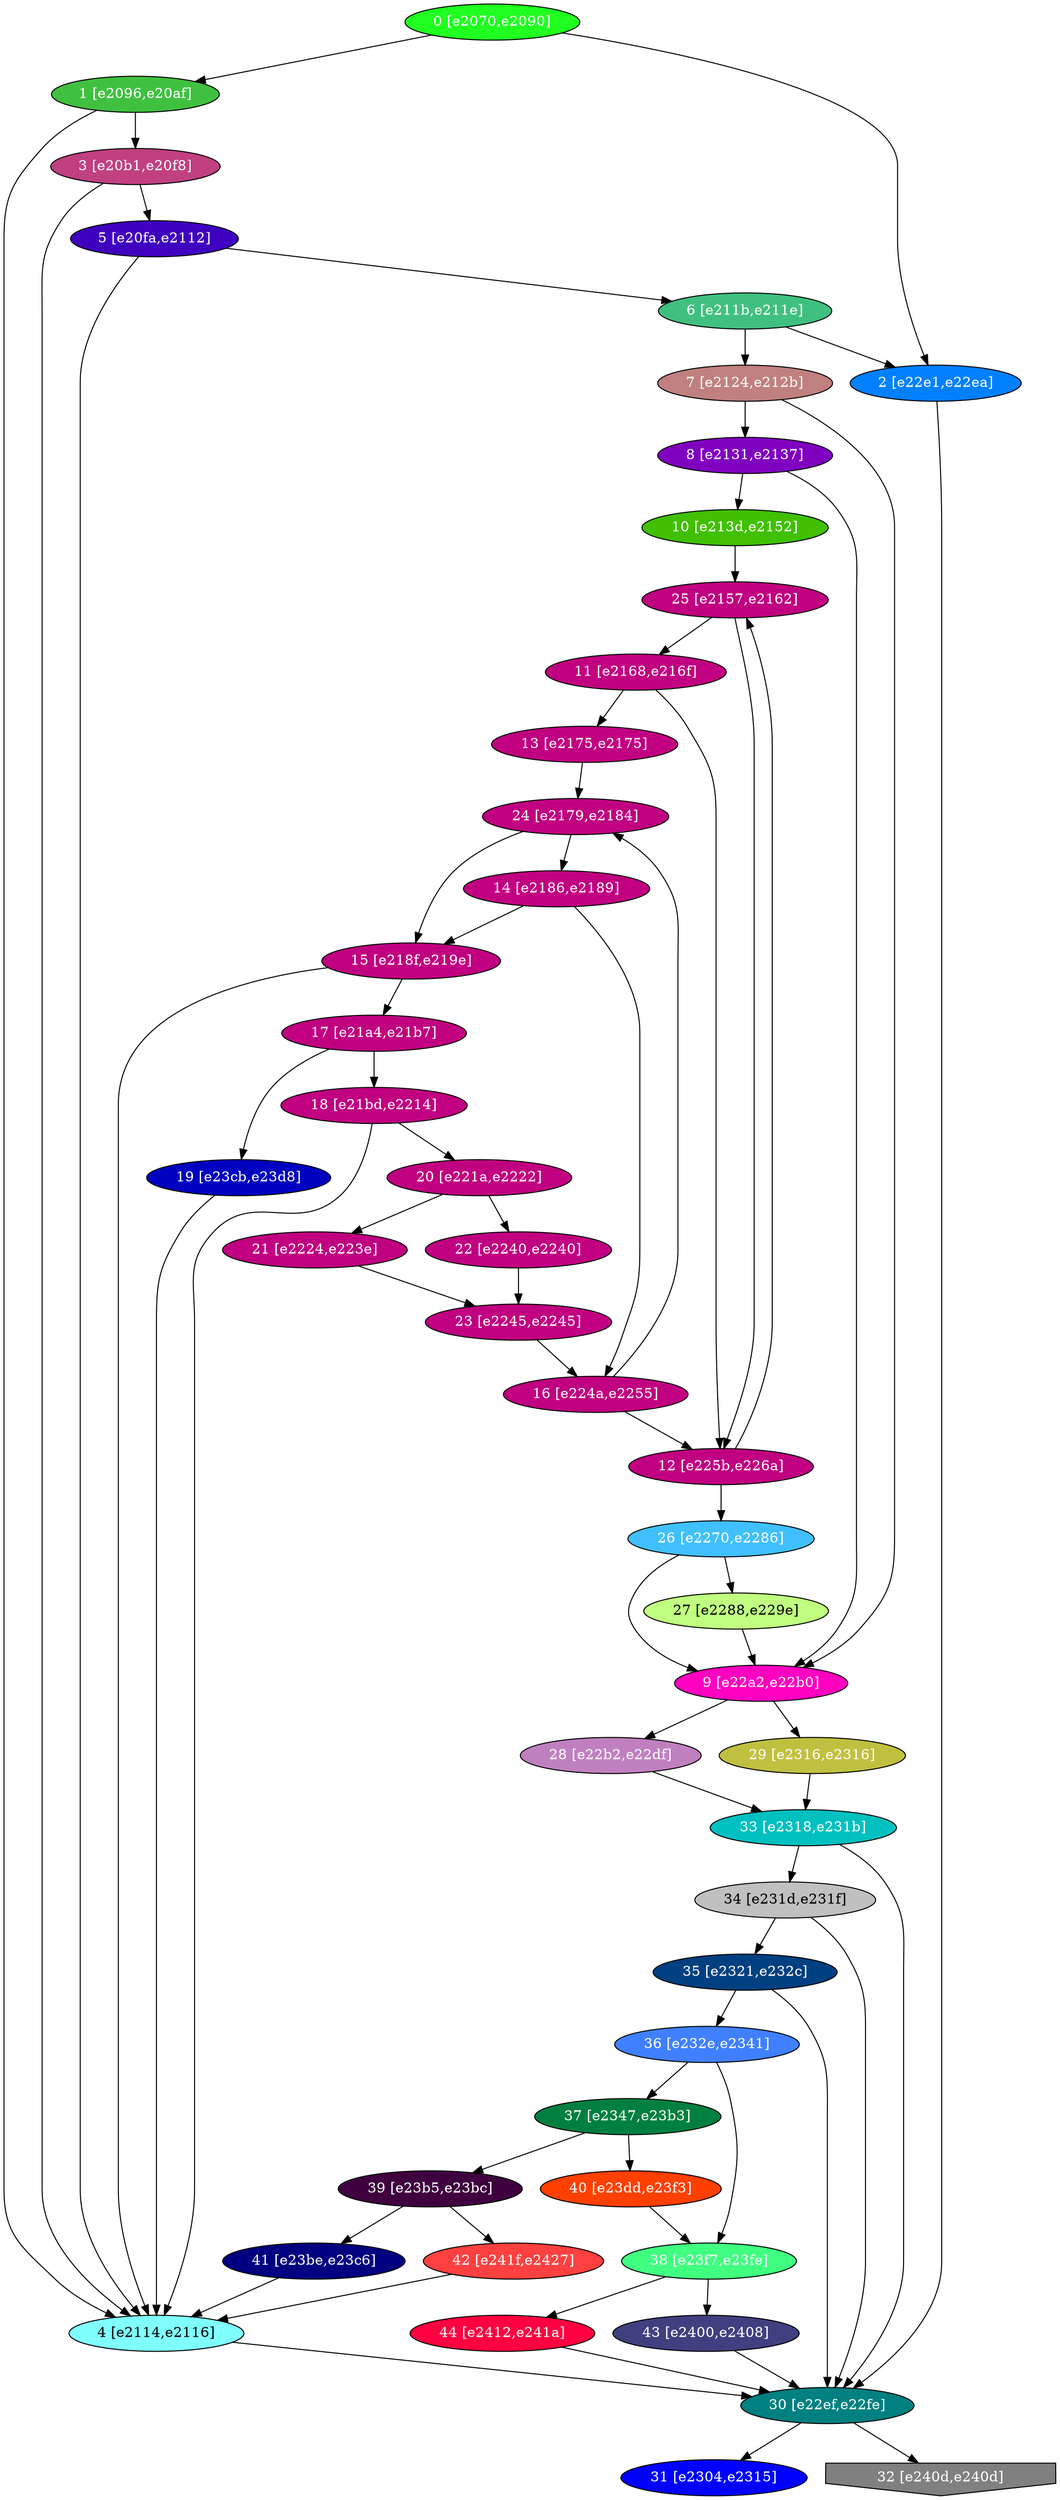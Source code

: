 diGraph libnss3{
	libnss3_0  [style=filled fillcolor="#20FF20" fontcolor="#ffffff" shape=oval label="0 [e2070,e2090]"]
	libnss3_1  [style=filled fillcolor="#40C040" fontcolor="#ffffff" shape=oval label="1 [e2096,e20af]"]
	libnss3_2  [style=filled fillcolor="#0080FF" fontcolor="#ffffff" shape=oval label="2 [e22e1,e22ea]"]
	libnss3_3  [style=filled fillcolor="#C04080" fontcolor="#ffffff" shape=oval label="3 [e20b1,e20f8]"]
	libnss3_4  [style=filled fillcolor="#80FFFF" fontcolor="#000000" shape=oval label="4 [e2114,e2116]"]
	libnss3_5  [style=filled fillcolor="#4000C0" fontcolor="#ffffff" shape=oval label="5 [e20fa,e2112]"]
	libnss3_6  [style=filled fillcolor="#40C080" fontcolor="#ffffff" shape=oval label="6 [e211b,e211e]"]
	libnss3_7  [style=filled fillcolor="#C08080" fontcolor="#ffffff" shape=oval label="7 [e2124,e212b]"]
	libnss3_8  [style=filled fillcolor="#8000C0" fontcolor="#ffffff" shape=oval label="8 [e2131,e2137]"]
	libnss3_9  [style=filled fillcolor="#FF00C0" fontcolor="#ffffff" shape=oval label="9 [e22a2,e22b0]"]
	libnss3_a  [style=filled fillcolor="#40C000" fontcolor="#ffffff" shape=oval label="10 [e213d,e2152]"]
	libnss3_b  [style=filled fillcolor="#C00080" fontcolor="#ffffff" shape=oval label="11 [e2168,e216f]"]
	libnss3_c  [style=filled fillcolor="#C00080" fontcolor="#ffffff" shape=oval label="12 [e225b,e226a]"]
	libnss3_d  [style=filled fillcolor="#C00080" fontcolor="#ffffff" shape=oval label="13 [e2175,e2175]"]
	libnss3_e  [style=filled fillcolor="#C00080" fontcolor="#ffffff" shape=oval label="14 [e2186,e2189]"]
	libnss3_f  [style=filled fillcolor="#C00080" fontcolor="#ffffff" shape=oval label="15 [e218f,e219e]"]
	libnss3_10  [style=filled fillcolor="#C00080" fontcolor="#ffffff" shape=oval label="16 [e224a,e2255]"]
	libnss3_11  [style=filled fillcolor="#C00080" fontcolor="#ffffff" shape=oval label="17 [e21a4,e21b7]"]
	libnss3_12  [style=filled fillcolor="#C00080" fontcolor="#ffffff" shape=oval label="18 [e21bd,e2214]"]
	libnss3_13  [style=filled fillcolor="#0000C0" fontcolor="#ffffff" shape=oval label="19 [e23cb,e23d8]"]
	libnss3_14  [style=filled fillcolor="#C00080" fontcolor="#ffffff" shape=oval label="20 [e221a,e2222]"]
	libnss3_15  [style=filled fillcolor="#C00080" fontcolor="#ffffff" shape=oval label="21 [e2224,e223e]"]
	libnss3_16  [style=filled fillcolor="#C00080" fontcolor="#ffffff" shape=oval label="22 [e2240,e2240]"]
	libnss3_17  [style=filled fillcolor="#C00080" fontcolor="#ffffff" shape=oval label="23 [e2245,e2245]"]
	libnss3_18  [style=filled fillcolor="#C00080" fontcolor="#ffffff" shape=oval label="24 [e2179,e2184]"]
	libnss3_19  [style=filled fillcolor="#C00080" fontcolor="#ffffff" shape=oval label="25 [e2157,e2162]"]
	libnss3_1a  [style=filled fillcolor="#40C0FF" fontcolor="#ffffff" shape=oval label="26 [e2270,e2286]"]
	libnss3_1b  [style=filled fillcolor="#C0FF80" fontcolor="#000000" shape=oval label="27 [e2288,e229e]"]
	libnss3_1c  [style=filled fillcolor="#C080C0" fontcolor="#ffffff" shape=oval label="28 [e22b2,e22df]"]
	libnss3_1d  [style=filled fillcolor="#C0C040" fontcolor="#ffffff" shape=oval label="29 [e2316,e2316]"]
	libnss3_1e  [style=filled fillcolor="#008080" fontcolor="#ffffff" shape=oval label="30 [e22ef,e22fe]"]
	libnss3_1f  [style=filled fillcolor="#0000FF" fontcolor="#ffffff" shape=oval label="31 [e2304,e2315]"]
	libnss3_20  [style=filled fillcolor="#808080" fontcolor="#ffffff" shape=invhouse label="32 [e240d,e240d]"]
	libnss3_21  [style=filled fillcolor="#00C0C0" fontcolor="#ffffff" shape=oval label="33 [e2318,e231b]"]
	libnss3_22  [style=filled fillcolor="#C0C0C0" fontcolor="#000000" shape=oval label="34 [e231d,e231f]"]
	libnss3_23  [style=filled fillcolor="#004080" fontcolor="#ffffff" shape=oval label="35 [e2321,e232c]"]
	libnss3_24  [style=filled fillcolor="#4080FF" fontcolor="#ffffff" shape=oval label="36 [e232e,e2341]"]
	libnss3_25  [style=filled fillcolor="#008040" fontcolor="#ffffff" shape=oval label="37 [e2347,e23b3]"]
	libnss3_26  [style=filled fillcolor="#40FF80" fontcolor="#ffffff" shape=oval label="38 [e23f7,e23fe]"]
	libnss3_27  [style=filled fillcolor="#400040" fontcolor="#ffffff" shape=oval label="39 [e23b5,e23bc]"]
	libnss3_28  [style=filled fillcolor="#FF4000" fontcolor="#ffffff" shape=oval label="40 [e23dd,e23f3]"]
	libnss3_29  [style=filled fillcolor="#000080" fontcolor="#ffffff" shape=oval label="41 [e23be,e23c6]"]
	libnss3_2a  [style=filled fillcolor="#FF4040" fontcolor="#ffffff" shape=oval label="42 [e241f,e2427]"]
	libnss3_2b  [style=filled fillcolor="#404080" fontcolor="#ffffff" shape=oval label="43 [e2400,e2408]"]
	libnss3_2c  [style=filled fillcolor="#FF0040" fontcolor="#ffffff" shape=oval label="44 [e2412,e241a]"]

	libnss3_0 -> libnss3_1
	libnss3_0 -> libnss3_2
	libnss3_1 -> libnss3_3
	libnss3_1 -> libnss3_4
	libnss3_2 -> libnss3_1e
	libnss3_3 -> libnss3_4
	libnss3_3 -> libnss3_5
	libnss3_4 -> libnss3_1e
	libnss3_5 -> libnss3_4
	libnss3_5 -> libnss3_6
	libnss3_6 -> libnss3_2
	libnss3_6 -> libnss3_7
	libnss3_7 -> libnss3_8
	libnss3_7 -> libnss3_9
	libnss3_8 -> libnss3_9
	libnss3_8 -> libnss3_a
	libnss3_9 -> libnss3_1c
	libnss3_9 -> libnss3_1d
	libnss3_a -> libnss3_19
	libnss3_b -> libnss3_c
	libnss3_b -> libnss3_d
	libnss3_c -> libnss3_19
	libnss3_c -> libnss3_1a
	libnss3_d -> libnss3_18
	libnss3_e -> libnss3_f
	libnss3_e -> libnss3_10
	libnss3_f -> libnss3_4
	libnss3_f -> libnss3_11
	libnss3_10 -> libnss3_c
	libnss3_10 -> libnss3_18
	libnss3_11 -> libnss3_12
	libnss3_11 -> libnss3_13
	libnss3_12 -> libnss3_4
	libnss3_12 -> libnss3_14
	libnss3_13 -> libnss3_4
	libnss3_14 -> libnss3_15
	libnss3_14 -> libnss3_16
	libnss3_15 -> libnss3_17
	libnss3_16 -> libnss3_17
	libnss3_17 -> libnss3_10
	libnss3_18 -> libnss3_e
	libnss3_18 -> libnss3_f
	libnss3_19 -> libnss3_b
	libnss3_19 -> libnss3_c
	libnss3_1a -> libnss3_9
	libnss3_1a -> libnss3_1b
	libnss3_1b -> libnss3_9
	libnss3_1c -> libnss3_21
	libnss3_1d -> libnss3_21
	libnss3_1e -> libnss3_1f
	libnss3_1e -> libnss3_20
	libnss3_21 -> libnss3_1e
	libnss3_21 -> libnss3_22
	libnss3_22 -> libnss3_1e
	libnss3_22 -> libnss3_23
	libnss3_23 -> libnss3_1e
	libnss3_23 -> libnss3_24
	libnss3_24 -> libnss3_25
	libnss3_24 -> libnss3_26
	libnss3_25 -> libnss3_27
	libnss3_25 -> libnss3_28
	libnss3_26 -> libnss3_2b
	libnss3_26 -> libnss3_2c
	libnss3_27 -> libnss3_29
	libnss3_27 -> libnss3_2a
	libnss3_28 -> libnss3_26
	libnss3_29 -> libnss3_4
	libnss3_2a -> libnss3_4
	libnss3_2b -> libnss3_1e
	libnss3_2c -> libnss3_1e
}